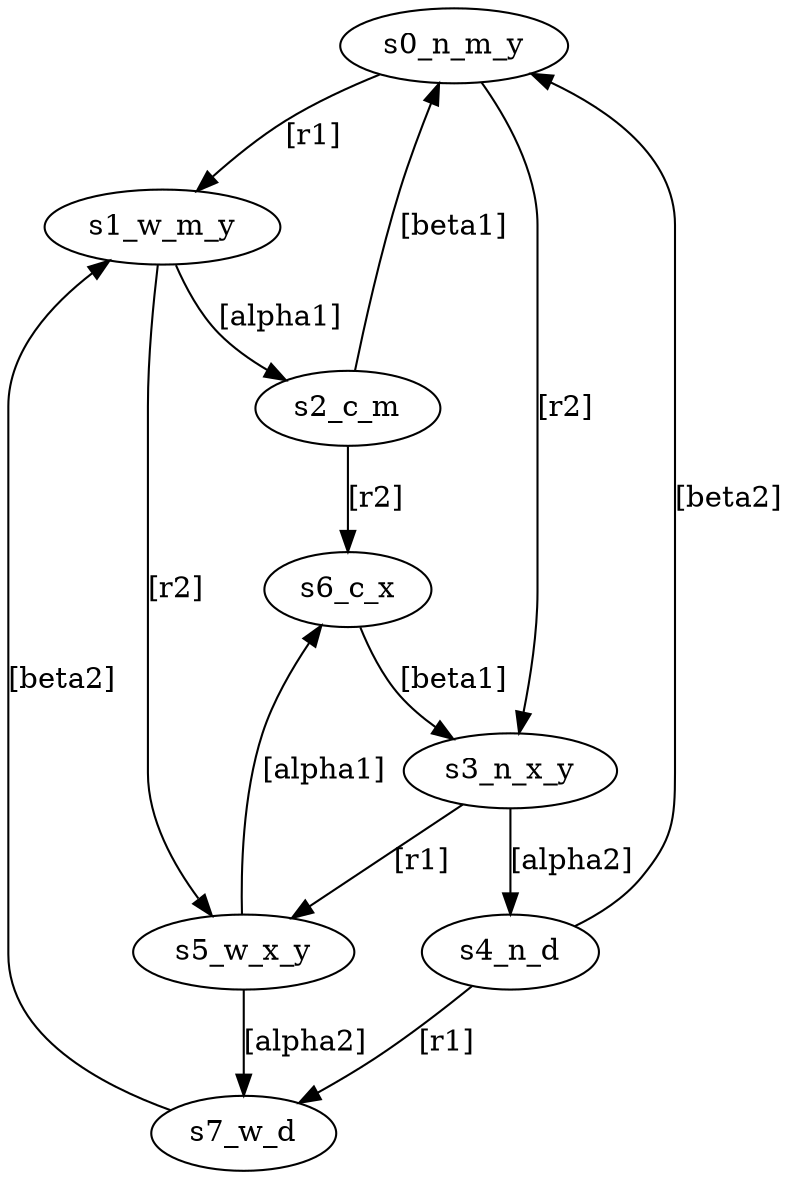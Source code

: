 
digraph G1 {
    s0_n_m_y -> s1_w_m_y [label = "[r1]"]
    s0_n_m_y -> s3_n_x_y [label = "[r2]"]
    s1_w_m_y -> s2_c_m [label = "[alpha1]"]
    s1_w_m_y -> s5_w_x_y [label = "[r2]"]
    s2_c_m -> s0_n_m_y [label = "[beta1]"]
    s2_c_m -> s6_c_x [label = "[r2]"]
    s3_n_x_y -> s5_w_x_y [label = "[r1]"]
    s3_n_x_y -> s4_n_d [label = "[alpha2]"]
    s4_n_d -> s0_n_m_y [label = "[beta2]"]
    s4_n_d -> s7_w_d [label = "[r1]"]
    s5_w_x_y -> s6_c_x [label = "[alpha1]"]
    s5_w_x_y -> s7_w_d [label = "[alpha2]"]
    s6_c_x -> s3_n_x_y [label = "[beta1]"]
    s7_w_d -> s1_w_m_y [label = "[beta2]"]
}